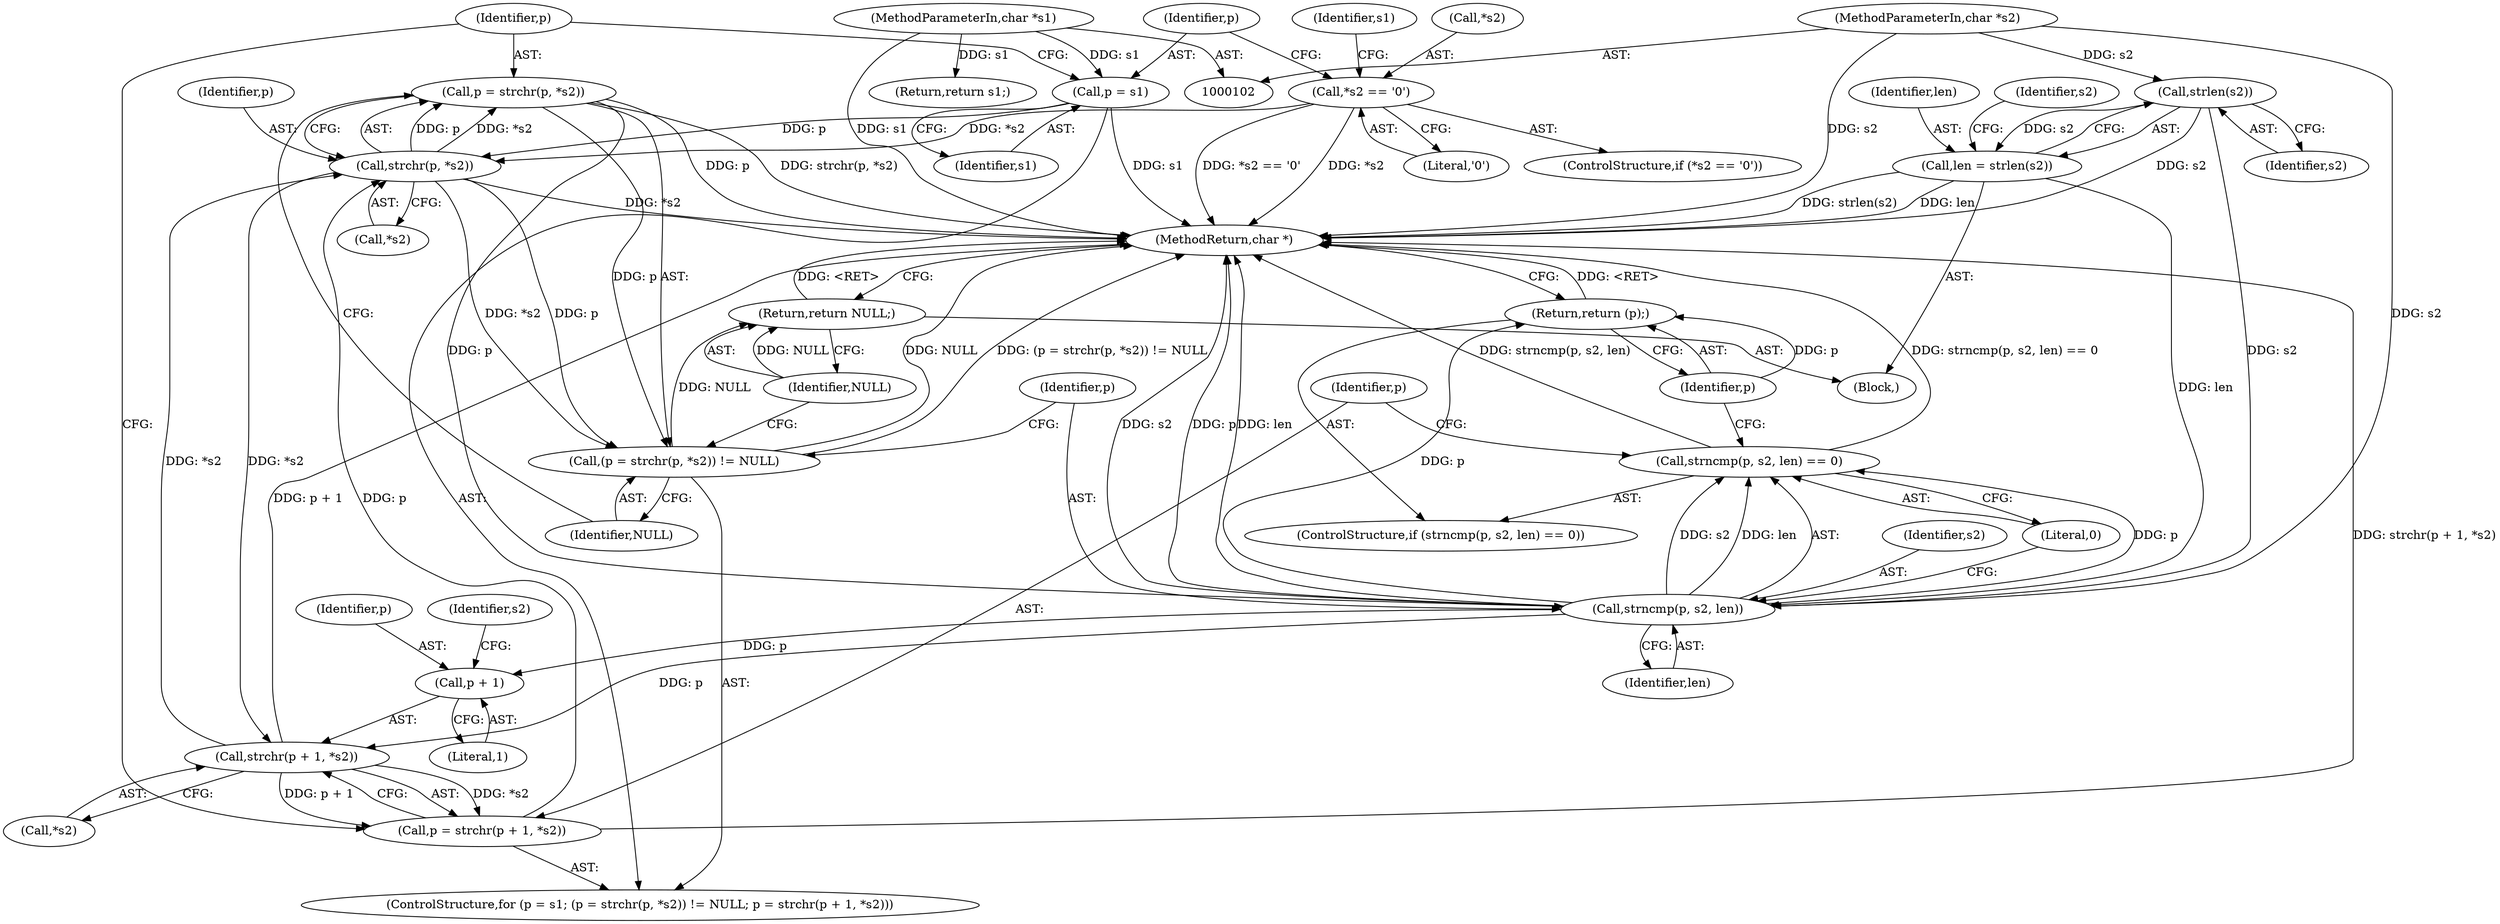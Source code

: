 digraph "1_boa_e139b87835994d007fbd64eead6c1455d7b8cf4e_0@API" {
"1000124" [label="(Call,p = strchr(p, *s2))"];
"1000126" [label="(Call,strchr(p, *s2))"];
"1000131" [label="(Call,p = strchr(p + 1, *s2))"];
"1000133" [label="(Call,strchr(p + 1, *s2))"];
"1000142" [label="(Call,strncmp(p, s2, len))"];
"1000124" [label="(Call,p = strchr(p, *s2))"];
"1000110" [label="(Call,strlen(s2))"];
"1000104" [label="(MethodParameterIn,char *s2)"];
"1000108" [label="(Call,len = strlen(s2))"];
"1000120" [label="(Call,p = s1)"];
"1000103" [label="(MethodParameterIn,char *s1)"];
"1000113" [label="(Call,*s2 == '\0')"];
"1000123" [label="(Call,(p = strchr(p, *s2)) != NULL)"];
"1000149" [label="(Return,return NULL;)"];
"1000134" [label="(Call,p + 1)"];
"1000141" [label="(Call,strncmp(p, s2, len) == 0)"];
"1000147" [label="(Return,return (p);)"];
"1000133" [label="(Call,strchr(p + 1, *s2))"];
"1000143" [label="(Identifier,p)"];
"1000116" [label="(Literal,'\0')"];
"1000124" [label="(Call,p = strchr(p, *s2))"];
"1000114" [label="(Call,*s2)"];
"1000128" [label="(Call,*s2)"];
"1000137" [label="(Call,*s2)"];
"1000150" [label="(Identifier,NULL)"];
"1000141" [label="(Call,strncmp(p, s2, len) == 0)"];
"1000134" [label="(Call,p + 1)"];
"1000118" [label="(Identifier,s1)"];
"1000123" [label="(Call,(p = strchr(p, *s2)) != NULL)"];
"1000125" [label="(Identifier,p)"];
"1000115" [label="(Identifier,s2)"];
"1000119" [label="(ControlStructure,for (p = s1; (p = strchr(p, *s2)) != NULL; p = strchr(p + 1, *s2)))"];
"1000142" [label="(Call,strncmp(p, s2, len))"];
"1000120" [label="(Call,p = s1)"];
"1000110" [label="(Call,strlen(s2))"];
"1000105" [label="(Block,)"];
"1000140" [label="(ControlStructure,if (strncmp(p, s2, len) == 0))"];
"1000145" [label="(Identifier,len)"];
"1000138" [label="(Identifier,s2)"];
"1000127" [label="(Identifier,p)"];
"1000108" [label="(Call,len = strlen(s2))"];
"1000126" [label="(Call,strchr(p, *s2))"];
"1000130" [label="(Identifier,NULL)"];
"1000144" [label="(Identifier,s2)"];
"1000117" [label="(Return,return s1;)"];
"1000135" [label="(Identifier,p)"];
"1000103" [label="(MethodParameterIn,char *s1)"];
"1000146" [label="(Literal,0)"];
"1000121" [label="(Identifier,p)"];
"1000112" [label="(ControlStructure,if (*s2 == '\0'))"];
"1000111" [label="(Identifier,s2)"];
"1000148" [label="(Identifier,p)"];
"1000113" [label="(Call,*s2 == '\0')"];
"1000149" [label="(Return,return NULL;)"];
"1000109" [label="(Identifier,len)"];
"1000132" [label="(Identifier,p)"];
"1000122" [label="(Identifier,s1)"];
"1000147" [label="(Return,return (p);)"];
"1000131" [label="(Call,p = strchr(p + 1, *s2))"];
"1000104" [label="(MethodParameterIn,char *s2)"];
"1000151" [label="(MethodReturn,char *)"];
"1000136" [label="(Literal,1)"];
"1000124" -> "1000123"  [label="AST: "];
"1000124" -> "1000126"  [label="CFG: "];
"1000125" -> "1000124"  [label="AST: "];
"1000126" -> "1000124"  [label="AST: "];
"1000130" -> "1000124"  [label="CFG: "];
"1000124" -> "1000151"  [label="DDG: p"];
"1000124" -> "1000151"  [label="DDG: strchr(p, *s2)"];
"1000124" -> "1000123"  [label="DDG: p"];
"1000126" -> "1000124"  [label="DDG: p"];
"1000126" -> "1000124"  [label="DDG: *s2"];
"1000124" -> "1000142"  [label="DDG: p"];
"1000126" -> "1000128"  [label="CFG: "];
"1000127" -> "1000126"  [label="AST: "];
"1000128" -> "1000126"  [label="AST: "];
"1000126" -> "1000151"  [label="DDG: *s2"];
"1000126" -> "1000123"  [label="DDG: p"];
"1000126" -> "1000123"  [label="DDG: *s2"];
"1000131" -> "1000126"  [label="DDG: p"];
"1000120" -> "1000126"  [label="DDG: p"];
"1000113" -> "1000126"  [label="DDG: *s2"];
"1000133" -> "1000126"  [label="DDG: *s2"];
"1000126" -> "1000133"  [label="DDG: *s2"];
"1000131" -> "1000119"  [label="AST: "];
"1000131" -> "1000133"  [label="CFG: "];
"1000132" -> "1000131"  [label="AST: "];
"1000133" -> "1000131"  [label="AST: "];
"1000125" -> "1000131"  [label="CFG: "];
"1000131" -> "1000151"  [label="DDG: strchr(p + 1, *s2)"];
"1000133" -> "1000131"  [label="DDG: p + 1"];
"1000133" -> "1000131"  [label="DDG: *s2"];
"1000133" -> "1000137"  [label="CFG: "];
"1000134" -> "1000133"  [label="AST: "];
"1000137" -> "1000133"  [label="AST: "];
"1000133" -> "1000151"  [label="DDG: p + 1"];
"1000142" -> "1000133"  [label="DDG: p"];
"1000142" -> "1000141"  [label="AST: "];
"1000142" -> "1000145"  [label="CFG: "];
"1000143" -> "1000142"  [label="AST: "];
"1000144" -> "1000142"  [label="AST: "];
"1000145" -> "1000142"  [label="AST: "];
"1000146" -> "1000142"  [label="CFG: "];
"1000142" -> "1000151"  [label="DDG: s2"];
"1000142" -> "1000151"  [label="DDG: p"];
"1000142" -> "1000151"  [label="DDG: len"];
"1000142" -> "1000134"  [label="DDG: p"];
"1000142" -> "1000141"  [label="DDG: p"];
"1000142" -> "1000141"  [label="DDG: s2"];
"1000142" -> "1000141"  [label="DDG: len"];
"1000110" -> "1000142"  [label="DDG: s2"];
"1000104" -> "1000142"  [label="DDG: s2"];
"1000108" -> "1000142"  [label="DDG: len"];
"1000142" -> "1000147"  [label="DDG: p"];
"1000110" -> "1000108"  [label="AST: "];
"1000110" -> "1000111"  [label="CFG: "];
"1000111" -> "1000110"  [label="AST: "];
"1000108" -> "1000110"  [label="CFG: "];
"1000110" -> "1000151"  [label="DDG: s2"];
"1000110" -> "1000108"  [label="DDG: s2"];
"1000104" -> "1000110"  [label="DDG: s2"];
"1000104" -> "1000102"  [label="AST: "];
"1000104" -> "1000151"  [label="DDG: s2"];
"1000108" -> "1000105"  [label="AST: "];
"1000109" -> "1000108"  [label="AST: "];
"1000115" -> "1000108"  [label="CFG: "];
"1000108" -> "1000151"  [label="DDG: len"];
"1000108" -> "1000151"  [label="DDG: strlen(s2)"];
"1000120" -> "1000119"  [label="AST: "];
"1000120" -> "1000122"  [label="CFG: "];
"1000121" -> "1000120"  [label="AST: "];
"1000122" -> "1000120"  [label="AST: "];
"1000125" -> "1000120"  [label="CFG: "];
"1000120" -> "1000151"  [label="DDG: s1"];
"1000103" -> "1000120"  [label="DDG: s1"];
"1000103" -> "1000102"  [label="AST: "];
"1000103" -> "1000151"  [label="DDG: s1"];
"1000103" -> "1000117"  [label="DDG: s1"];
"1000113" -> "1000112"  [label="AST: "];
"1000113" -> "1000116"  [label="CFG: "];
"1000114" -> "1000113"  [label="AST: "];
"1000116" -> "1000113"  [label="AST: "];
"1000118" -> "1000113"  [label="CFG: "];
"1000121" -> "1000113"  [label="CFG: "];
"1000113" -> "1000151"  [label="DDG: *s2"];
"1000113" -> "1000151"  [label="DDG: *s2 == '\0'"];
"1000123" -> "1000119"  [label="AST: "];
"1000123" -> "1000130"  [label="CFG: "];
"1000130" -> "1000123"  [label="AST: "];
"1000143" -> "1000123"  [label="CFG: "];
"1000150" -> "1000123"  [label="CFG: "];
"1000123" -> "1000151"  [label="DDG: NULL"];
"1000123" -> "1000151"  [label="DDG: (p = strchr(p, *s2)) != NULL"];
"1000123" -> "1000149"  [label="DDG: NULL"];
"1000149" -> "1000105"  [label="AST: "];
"1000149" -> "1000150"  [label="CFG: "];
"1000150" -> "1000149"  [label="AST: "];
"1000151" -> "1000149"  [label="CFG: "];
"1000149" -> "1000151"  [label="DDG: <RET>"];
"1000150" -> "1000149"  [label="DDG: NULL"];
"1000134" -> "1000136"  [label="CFG: "];
"1000135" -> "1000134"  [label="AST: "];
"1000136" -> "1000134"  [label="AST: "];
"1000138" -> "1000134"  [label="CFG: "];
"1000141" -> "1000140"  [label="AST: "];
"1000141" -> "1000146"  [label="CFG: "];
"1000146" -> "1000141"  [label="AST: "];
"1000148" -> "1000141"  [label="CFG: "];
"1000132" -> "1000141"  [label="CFG: "];
"1000141" -> "1000151"  [label="DDG: strncmp(p, s2, len)"];
"1000141" -> "1000151"  [label="DDG: strncmp(p, s2, len) == 0"];
"1000147" -> "1000140"  [label="AST: "];
"1000147" -> "1000148"  [label="CFG: "];
"1000148" -> "1000147"  [label="AST: "];
"1000151" -> "1000147"  [label="CFG: "];
"1000147" -> "1000151"  [label="DDG: <RET>"];
"1000148" -> "1000147"  [label="DDG: p"];
}
